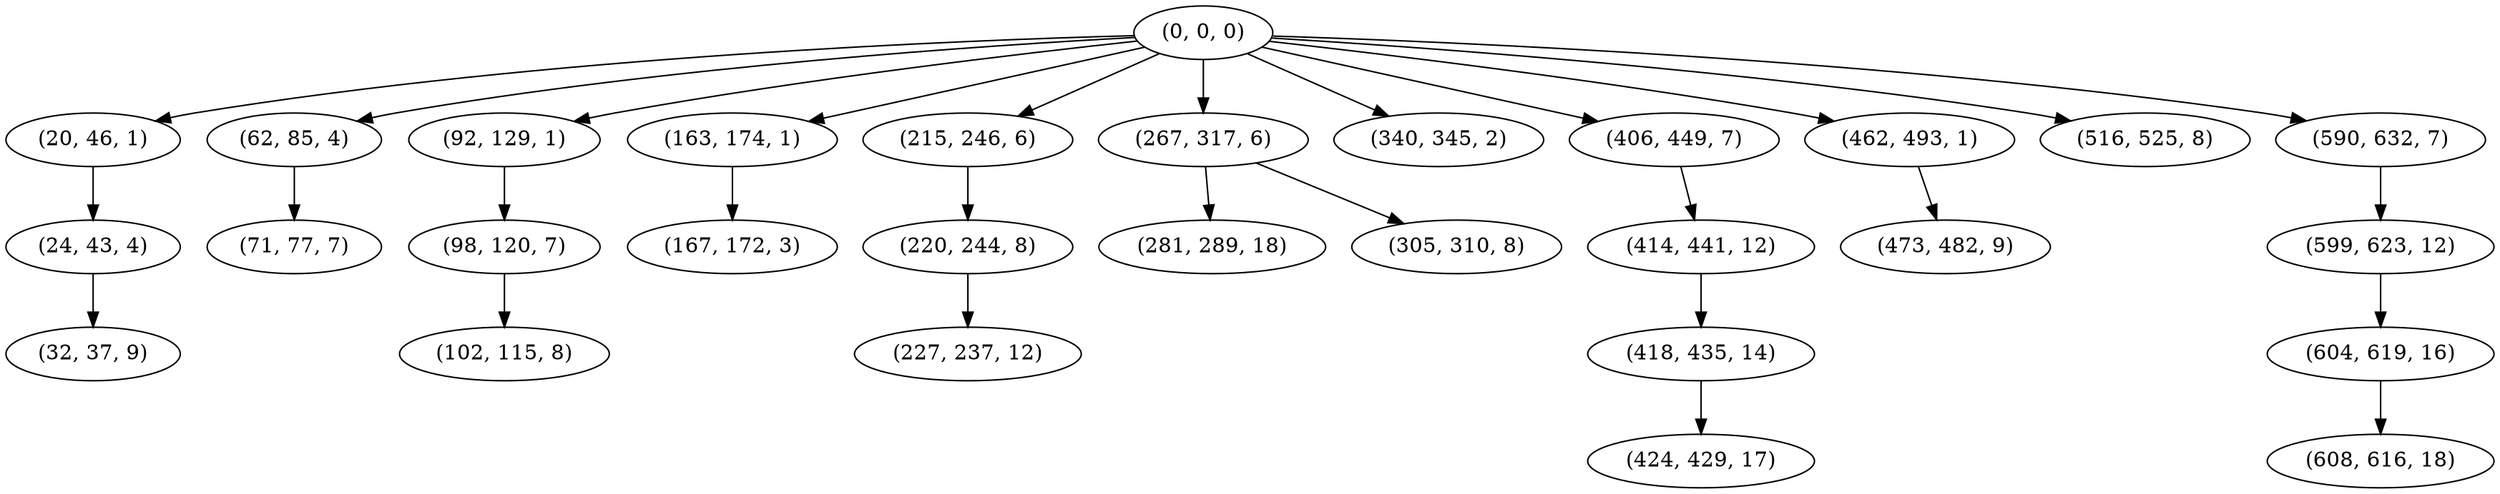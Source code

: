 digraph tree {
    "(0, 0, 0)";
    "(20, 46, 1)";
    "(24, 43, 4)";
    "(32, 37, 9)";
    "(62, 85, 4)";
    "(71, 77, 7)";
    "(92, 129, 1)";
    "(98, 120, 7)";
    "(102, 115, 8)";
    "(163, 174, 1)";
    "(167, 172, 3)";
    "(215, 246, 6)";
    "(220, 244, 8)";
    "(227, 237, 12)";
    "(267, 317, 6)";
    "(281, 289, 18)";
    "(305, 310, 8)";
    "(340, 345, 2)";
    "(406, 449, 7)";
    "(414, 441, 12)";
    "(418, 435, 14)";
    "(424, 429, 17)";
    "(462, 493, 1)";
    "(473, 482, 9)";
    "(516, 525, 8)";
    "(590, 632, 7)";
    "(599, 623, 12)";
    "(604, 619, 16)";
    "(608, 616, 18)";
    "(0, 0, 0)" -> "(20, 46, 1)";
    "(0, 0, 0)" -> "(62, 85, 4)";
    "(0, 0, 0)" -> "(92, 129, 1)";
    "(0, 0, 0)" -> "(163, 174, 1)";
    "(0, 0, 0)" -> "(215, 246, 6)";
    "(0, 0, 0)" -> "(267, 317, 6)";
    "(0, 0, 0)" -> "(340, 345, 2)";
    "(0, 0, 0)" -> "(406, 449, 7)";
    "(0, 0, 0)" -> "(462, 493, 1)";
    "(0, 0, 0)" -> "(516, 525, 8)";
    "(0, 0, 0)" -> "(590, 632, 7)";
    "(20, 46, 1)" -> "(24, 43, 4)";
    "(24, 43, 4)" -> "(32, 37, 9)";
    "(62, 85, 4)" -> "(71, 77, 7)";
    "(92, 129, 1)" -> "(98, 120, 7)";
    "(98, 120, 7)" -> "(102, 115, 8)";
    "(163, 174, 1)" -> "(167, 172, 3)";
    "(215, 246, 6)" -> "(220, 244, 8)";
    "(220, 244, 8)" -> "(227, 237, 12)";
    "(267, 317, 6)" -> "(281, 289, 18)";
    "(267, 317, 6)" -> "(305, 310, 8)";
    "(406, 449, 7)" -> "(414, 441, 12)";
    "(414, 441, 12)" -> "(418, 435, 14)";
    "(418, 435, 14)" -> "(424, 429, 17)";
    "(462, 493, 1)" -> "(473, 482, 9)";
    "(590, 632, 7)" -> "(599, 623, 12)";
    "(599, 623, 12)" -> "(604, 619, 16)";
    "(604, 619, 16)" -> "(608, 616, 18)";
}

